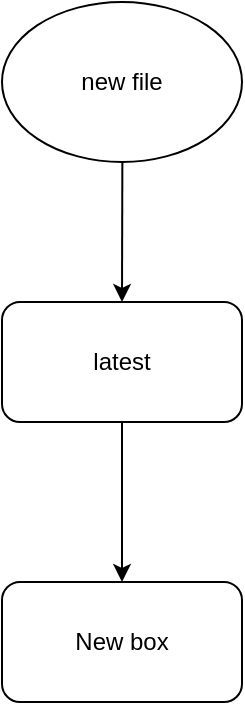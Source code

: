 <mxfile>
    <diagram id="gO3Jy4rZHEdBHrkhzuKl" name="Page-1">
        <mxGraphModel dx="449" dy="426" grid="1" gridSize="10" guides="1" tooltips="1" connect="1" arrows="1" fold="1" page="1" pageScale="1" pageWidth="850" pageHeight="1100" math="0" shadow="0">
            <root>
                <mxCell id="0"/>
                <mxCell id="1" parent="0"/>
                <mxCell id="2" value="" style="edgeStyle=none;html=1;" parent="1" source="fk0CSFVy_i5N8Pg7T_2e-1" target="fk0CSFVy_i5N8Pg7T_2e-2" edge="1">
                    <mxGeometry relative="1" as="geometry"/>
                </mxCell>
                <mxCell id="fk0CSFVy_i5N8Pg7T_2e-1" value="new file" style="ellipse;whiteSpace=wrap;html=1;" parent="1" vertex="1">
                    <mxGeometry x="400" y="240" width="120" height="80" as="geometry"/>
                </mxCell>
                <mxCell id="4" value="" style="edgeStyle=none;html=1;" edge="1" parent="1" source="fk0CSFVy_i5N8Pg7T_2e-2" target="3">
                    <mxGeometry relative="1" as="geometry"/>
                </mxCell>
                <mxCell id="fk0CSFVy_i5N8Pg7T_2e-2" value="latest" style="rounded=1;whiteSpace=wrap;html=1;" parent="1" vertex="1">
                    <mxGeometry x="400" y="390" width="120" height="60" as="geometry"/>
                </mxCell>
                <mxCell id="3" value="New box" style="rounded=1;whiteSpace=wrap;html=1;" vertex="1" parent="1">
                    <mxGeometry x="400" y="530" width="120" height="60" as="geometry"/>
                </mxCell>
            </root>
        </mxGraphModel>
    </diagram>
</mxfile>